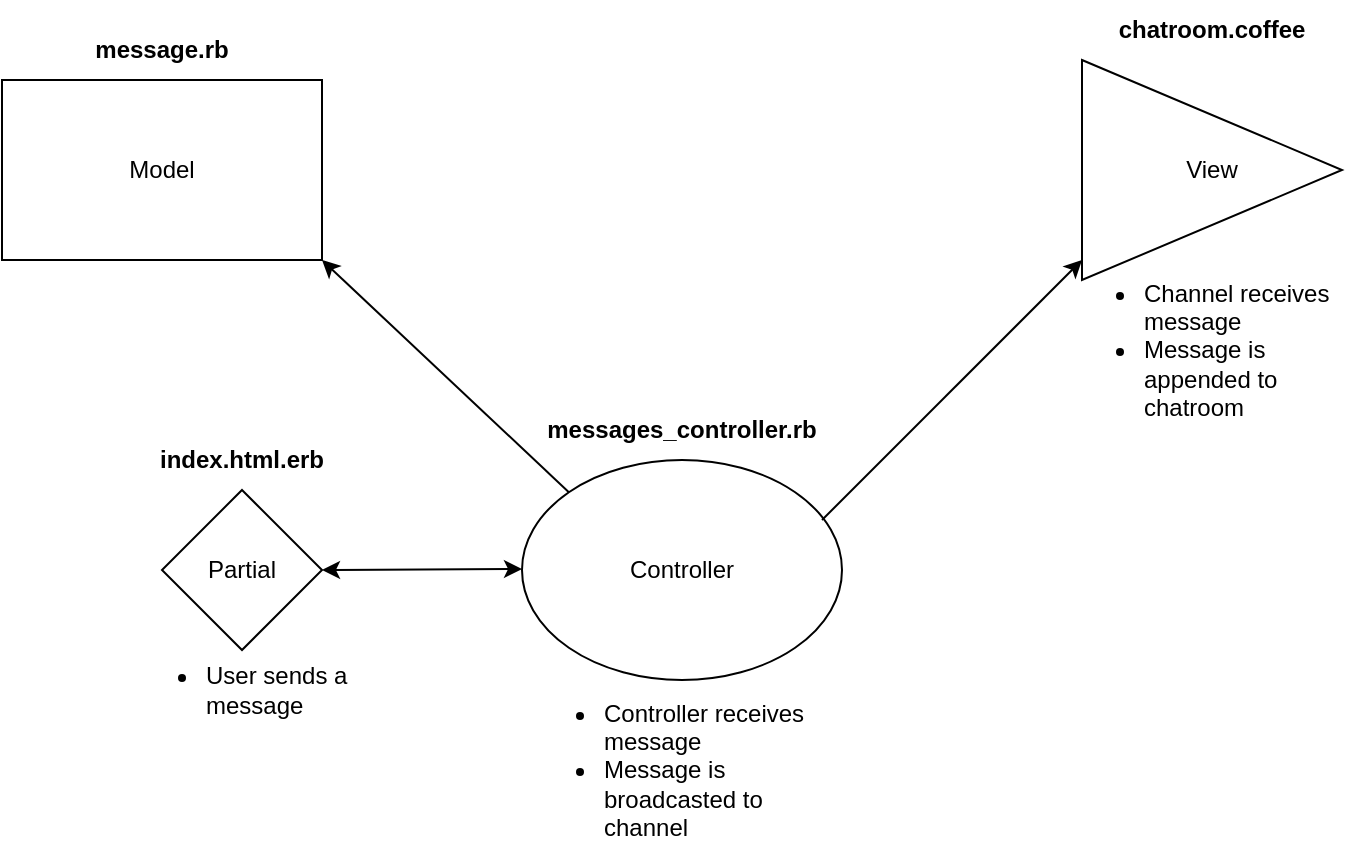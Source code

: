 <mxfile version="20.4.0" type="github"><diagram id="aEpbRju676WB0mRRCltv" name="Page-1"><mxGraphModel dx="1038" dy="539" grid="1" gridSize="10" guides="1" tooltips="1" connect="1" arrows="1" fold="1" page="1" pageScale="1" pageWidth="827" pageHeight="1169" math="0" shadow="0"><root><mxCell id="0"/><mxCell id="1" parent="0"/><mxCell id="iAs89f6UKUQ9juESuoWj-1" value="Model" style="rounded=0;whiteSpace=wrap;html=1;" vertex="1" parent="1"><mxGeometry x="70" y="110" width="160" height="90" as="geometry"/></mxCell><mxCell id="iAs89f6UKUQ9juESuoWj-2" value="Controller" style="ellipse;whiteSpace=wrap;html=1;" vertex="1" parent="1"><mxGeometry x="330" y="300" width="160" height="110" as="geometry"/></mxCell><mxCell id="iAs89f6UKUQ9juESuoWj-3" value="View" style="triangle;whiteSpace=wrap;html=1;align=center;" vertex="1" parent="1"><mxGeometry x="610" y="100" width="130" height="110" as="geometry"/></mxCell><mxCell id="iAs89f6UKUQ9juESuoWj-4" value="&lt;b&gt;message.rb&lt;/b&gt;" style="text;html=1;strokeColor=none;fillColor=none;align=center;verticalAlign=middle;whiteSpace=wrap;rounded=0;" vertex="1" parent="1"><mxGeometry x="120" y="80" width="60" height="30" as="geometry"/></mxCell><mxCell id="iAs89f6UKUQ9juESuoWj-5" value="&lt;b&gt;messages_controller.rb&lt;/b&gt;" style="text;html=1;strokeColor=none;fillColor=none;align=center;verticalAlign=middle;whiteSpace=wrap;rounded=0;" vertex="1" parent="1"><mxGeometry x="380" y="270" width="60" height="30" as="geometry"/></mxCell><mxCell id="iAs89f6UKUQ9juESuoWj-6" value="&lt;b&gt;chatroom.coffee&lt;/b&gt;" style="text;html=1;strokeColor=none;fillColor=none;align=center;verticalAlign=middle;whiteSpace=wrap;rounded=0;" vertex="1" parent="1"><mxGeometry x="645" y="70" width="60" height="30" as="geometry"/></mxCell><mxCell id="iAs89f6UKUQ9juESuoWj-7" value="Partial" style="rhombus;whiteSpace=wrap;html=1;" vertex="1" parent="1"><mxGeometry x="150" y="315" width="80" height="80" as="geometry"/></mxCell><mxCell id="iAs89f6UKUQ9juESuoWj-9" value="" style="endArrow=classic;startArrow=classic;html=1;rounded=0;exitX=1;exitY=0.5;exitDx=0;exitDy=0;" edge="1" parent="1" source="iAs89f6UKUQ9juESuoWj-7"><mxGeometry width="50" height="50" relative="1" as="geometry"><mxPoint x="240" y="354.5" as="sourcePoint"/><mxPoint x="330" y="354.5" as="targetPoint"/></mxGeometry></mxCell><mxCell id="iAs89f6UKUQ9juESuoWj-10" value="" style="endArrow=classic;html=1;rounded=0;" edge="1" parent="1"><mxGeometry width="50" height="50" relative="1" as="geometry"><mxPoint x="480" y="330" as="sourcePoint"/><mxPoint x="610" y="200" as="targetPoint"/></mxGeometry></mxCell><mxCell id="iAs89f6UKUQ9juESuoWj-11" value="&lt;b&gt;index.html.erb&lt;/b&gt;" style="text;html=1;strokeColor=none;fillColor=none;align=center;verticalAlign=middle;whiteSpace=wrap;rounded=0;" vertex="1" parent="1"><mxGeometry x="160" y="285" width="60" height="30" as="geometry"/></mxCell><mxCell id="iAs89f6UKUQ9juESuoWj-12" value="" style="endArrow=classic;html=1;rounded=0;entryX=1;entryY=1;entryDx=0;entryDy=0;exitX=0;exitY=0;exitDx=0;exitDy=0;" edge="1" parent="1" source="iAs89f6UKUQ9juESuoWj-2" target="iAs89f6UKUQ9juESuoWj-1"><mxGeometry width="50" height="50" relative="1" as="geometry"><mxPoint x="340" y="310" as="sourcePoint"/><mxPoint x="280" y="247.5" as="targetPoint"/></mxGeometry></mxCell><mxCell id="iAs89f6UKUQ9juESuoWj-13" value="&lt;ul&gt;&lt;li&gt;User sends a message&lt;/li&gt;&lt;/ul&gt;" style="text;html=1;strokeColor=none;fillColor=none;align=left;verticalAlign=middle;whiteSpace=wrap;rounded=0;" vertex="1" parent="1"><mxGeometry x="130" y="400" width="120" height="30" as="geometry"/></mxCell><mxCell id="iAs89f6UKUQ9juESuoWj-14" value="&lt;ul&gt;&lt;li style=&quot;text-align: left;&quot;&gt;Controller receives message&lt;/li&gt;&lt;li style=&quot;text-align: left;&quot;&gt;Message is broadcasted to channel&lt;/li&gt;&lt;/ul&gt;" style="text;html=1;strokeColor=none;fillColor=none;align=center;verticalAlign=middle;whiteSpace=wrap;rounded=0;" vertex="1" parent="1"><mxGeometry x="330" y="440" width="150" height="30" as="geometry"/></mxCell><mxCell id="iAs89f6UKUQ9juESuoWj-15" value="&lt;ul&gt;&lt;li style=&quot;text-align: left;&quot;&gt;Channel receives message&lt;/li&gt;&lt;li style=&quot;text-align: left;&quot;&gt;Message is appended to chatroom&lt;/li&gt;&lt;/ul&gt;" style="text;html=1;strokeColor=none;fillColor=none;align=center;verticalAlign=middle;whiteSpace=wrap;rounded=0;" vertex="1" parent="1"><mxGeometry x="600" y="230" width="150" height="30" as="geometry"/></mxCell></root></mxGraphModel></diagram></mxfile>